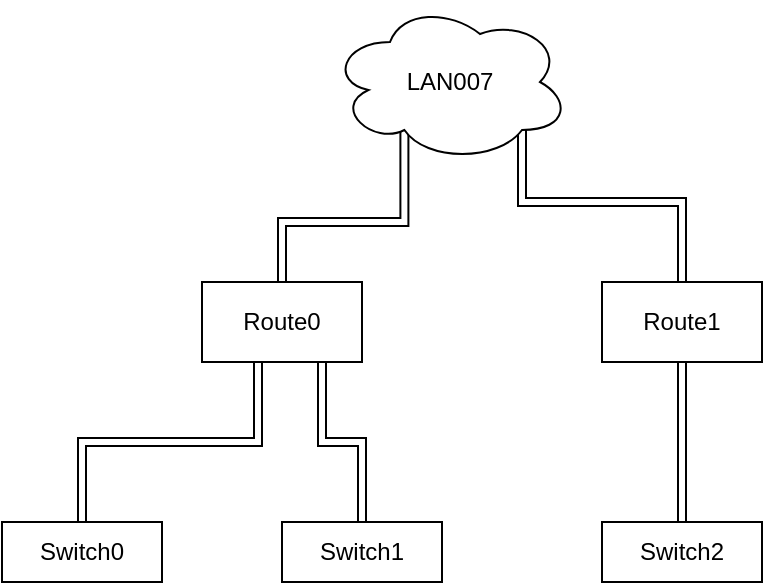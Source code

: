 <mxfile>
    <diagram id="6H3pZWH3AGwLKLmbdsdq" name="Page-1">
        <mxGraphModel dx="1085" dy="658" grid="1" gridSize="10" guides="1" tooltips="1" connect="1" arrows="1" fold="1" page="1" pageScale="1" pageWidth="827" pageHeight="1169" background="#ffffff" math="0" shadow="0">
            <root>
                <mxCell id="0"/>
                <mxCell id="1" parent="0"/>
                <mxCell id="12" style="edgeStyle=orthogonalEdgeStyle;shape=link;rounded=0;orthogonalLoop=1;jettySize=auto;html=1;exitX=0.31;exitY=0.8;exitDx=0;exitDy=0;exitPerimeter=0;entryX=0.5;entryY=0;entryDx=0;entryDy=0;strokeColor=#000000;" edge="1" parent="1" source="4" target="5">
                    <mxGeometry relative="1" as="geometry"/>
                </mxCell>
                <mxCell id="13" style="edgeStyle=orthogonalEdgeStyle;shape=link;rounded=0;orthogonalLoop=1;jettySize=auto;html=1;exitX=0.8;exitY=0.8;exitDx=0;exitDy=0;exitPerimeter=0;entryX=0.5;entryY=0;entryDx=0;entryDy=0;strokeColor=#000000;" edge="1" parent="1" source="4" target="6">
                    <mxGeometry relative="1" as="geometry">
                        <Array as="points">
                            <mxPoint x="450" y="220"/>
                            <mxPoint x="530" y="220"/>
                        </Array>
                    </mxGeometry>
                </mxCell>
                <mxCell id="4" value="LAN007" style="ellipse;shape=cloud;whiteSpace=wrap;html=1;" vertex="1" parent="1">
                    <mxGeometry x="354" y="120" width="120" height="80" as="geometry"/>
                </mxCell>
                <mxCell id="10" style="edgeStyle=orthogonalEdgeStyle;shape=link;rounded=0;orthogonalLoop=1;jettySize=auto;html=1;exitX=0.35;exitY=1;exitDx=0;exitDy=0;entryX=0.5;entryY=0;entryDx=0;entryDy=0;strokeColor=#000000;exitPerimeter=0;" edge="1" parent="1" source="5" target="7">
                    <mxGeometry relative="1" as="geometry"/>
                </mxCell>
                <mxCell id="11" style="edgeStyle=orthogonalEdgeStyle;shape=link;rounded=0;orthogonalLoop=1;jettySize=auto;html=1;exitX=0.75;exitY=1;exitDx=0;exitDy=0;entryX=0.5;entryY=0;entryDx=0;entryDy=0;strokeColor=#000000;" edge="1" parent="1" source="5" target="8">
                    <mxGeometry relative="1" as="geometry"/>
                </mxCell>
                <mxCell id="5" value="Route0" style="rounded=0;whiteSpace=wrap;html=1;" vertex="1" parent="1">
                    <mxGeometry x="290" y="260" width="80" height="40" as="geometry"/>
                </mxCell>
                <mxCell id="14" style="edgeStyle=orthogonalEdgeStyle;shape=link;rounded=0;orthogonalLoop=1;jettySize=auto;html=1;exitX=0.5;exitY=1;exitDx=0;exitDy=0;entryX=0.5;entryY=0;entryDx=0;entryDy=0;strokeColor=#000000;" edge="1" parent="1" source="6" target="9">
                    <mxGeometry relative="1" as="geometry"/>
                </mxCell>
                <mxCell id="6" value="Route1" style="rounded=0;whiteSpace=wrap;html=1;" vertex="1" parent="1">
                    <mxGeometry x="490" y="260" width="80" height="40" as="geometry"/>
                </mxCell>
                <mxCell id="7" value="Switch0" style="rounded=0;whiteSpace=wrap;html=1;" vertex="1" parent="1">
                    <mxGeometry x="190" y="380" width="80" height="30" as="geometry"/>
                </mxCell>
                <mxCell id="8" value="Switch1" style="rounded=0;whiteSpace=wrap;html=1;" vertex="1" parent="1">
                    <mxGeometry x="330" y="380" width="80" height="30" as="geometry"/>
                </mxCell>
                <mxCell id="9" value="Switch2" style="rounded=0;whiteSpace=wrap;html=1;" vertex="1" parent="1">
                    <mxGeometry x="490" y="380" width="80" height="30" as="geometry"/>
                </mxCell>
            </root>
        </mxGraphModel>
    </diagram>
</mxfile>